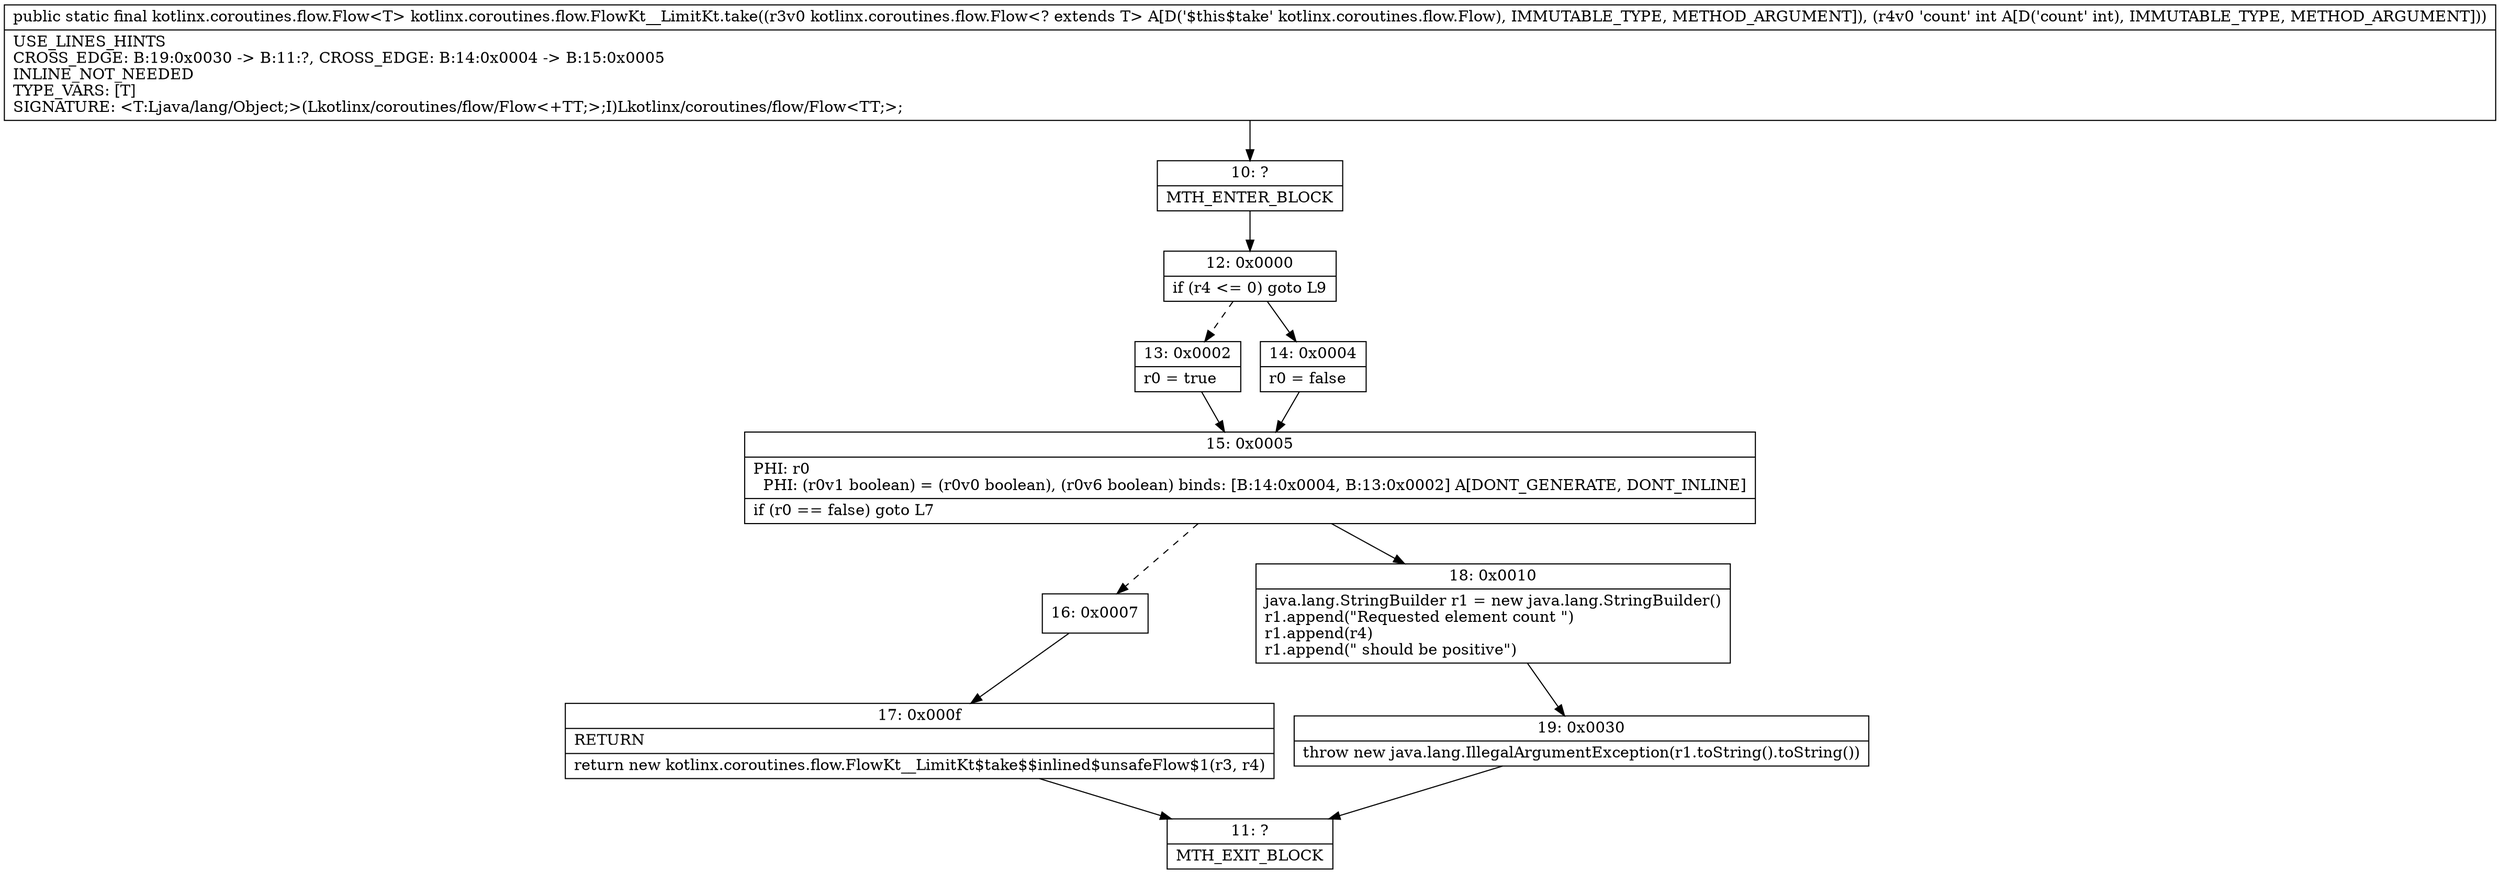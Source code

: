 digraph "CFG forkotlinx.coroutines.flow.FlowKt__LimitKt.take(Lkotlinx\/coroutines\/flow\/Flow;I)Lkotlinx\/coroutines\/flow\/Flow;" {
Node_10 [shape=record,label="{10\:\ ?|MTH_ENTER_BLOCK\l}"];
Node_12 [shape=record,label="{12\:\ 0x0000|if (r4 \<= 0) goto L9\l}"];
Node_13 [shape=record,label="{13\:\ 0x0002|r0 = true\l}"];
Node_15 [shape=record,label="{15\:\ 0x0005|PHI: r0 \l  PHI: (r0v1 boolean) = (r0v0 boolean), (r0v6 boolean) binds: [B:14:0x0004, B:13:0x0002] A[DONT_GENERATE, DONT_INLINE]\l|if (r0 == false) goto L7\l}"];
Node_16 [shape=record,label="{16\:\ 0x0007}"];
Node_17 [shape=record,label="{17\:\ 0x000f|RETURN\l|return new kotlinx.coroutines.flow.FlowKt__LimitKt$take$$inlined$unsafeFlow$1(r3, r4)\l}"];
Node_11 [shape=record,label="{11\:\ ?|MTH_EXIT_BLOCK\l}"];
Node_18 [shape=record,label="{18\:\ 0x0010|java.lang.StringBuilder r1 = new java.lang.StringBuilder()\lr1.append(\"Requested element count \")\lr1.append(r4)\lr1.append(\" should be positive\")\l}"];
Node_19 [shape=record,label="{19\:\ 0x0030|throw new java.lang.IllegalArgumentException(r1.toString().toString())\l}"];
Node_14 [shape=record,label="{14\:\ 0x0004|r0 = false\l}"];
MethodNode[shape=record,label="{public static final kotlinx.coroutines.flow.Flow\<T\> kotlinx.coroutines.flow.FlowKt__LimitKt.take((r3v0 kotlinx.coroutines.flow.Flow\<? extends T\> A[D('$this$take' kotlinx.coroutines.flow.Flow), IMMUTABLE_TYPE, METHOD_ARGUMENT]), (r4v0 'count' int A[D('count' int), IMMUTABLE_TYPE, METHOD_ARGUMENT]))  | USE_LINES_HINTS\lCROSS_EDGE: B:19:0x0030 \-\> B:11:?, CROSS_EDGE: B:14:0x0004 \-\> B:15:0x0005\lINLINE_NOT_NEEDED\lTYPE_VARS: [T]\lSIGNATURE: \<T:Ljava\/lang\/Object;\>(Lkotlinx\/coroutines\/flow\/Flow\<+TT;\>;I)Lkotlinx\/coroutines\/flow\/Flow\<TT;\>;\l}"];
MethodNode -> Node_10;Node_10 -> Node_12;
Node_12 -> Node_13[style=dashed];
Node_12 -> Node_14;
Node_13 -> Node_15;
Node_15 -> Node_16[style=dashed];
Node_15 -> Node_18;
Node_16 -> Node_17;
Node_17 -> Node_11;
Node_18 -> Node_19;
Node_19 -> Node_11;
Node_14 -> Node_15;
}

